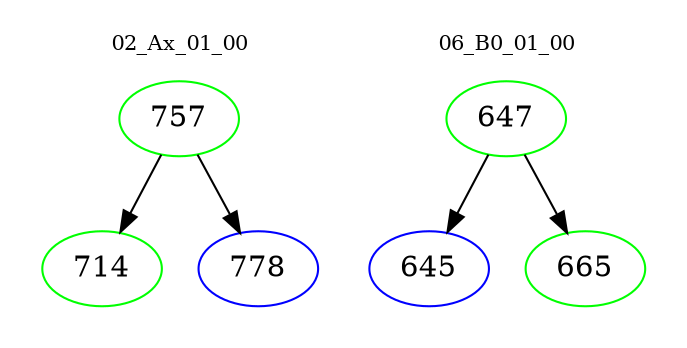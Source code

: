 digraph{
subgraph cluster_0 {
color = white
label = "02_Ax_01_00";
fontsize=10;
T0_757 [label="757", color="green"]
T0_757 -> T0_714 [color="black"]
T0_714 [label="714", color="green"]
T0_757 -> T0_778 [color="black"]
T0_778 [label="778", color="blue"]
}
subgraph cluster_1 {
color = white
label = "06_B0_01_00";
fontsize=10;
T1_647 [label="647", color="green"]
T1_647 -> T1_645 [color="black"]
T1_645 [label="645", color="blue"]
T1_647 -> T1_665 [color="black"]
T1_665 [label="665", color="green"]
}
}
